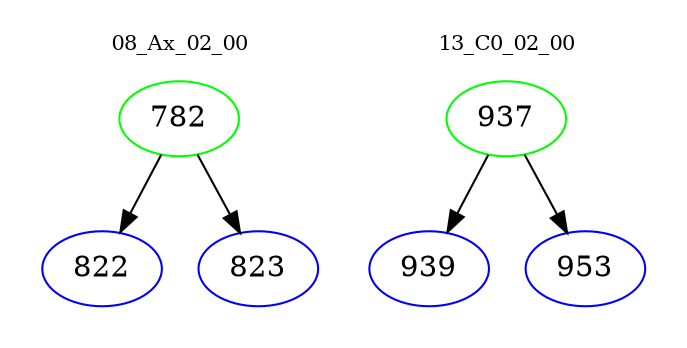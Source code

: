 digraph{
subgraph cluster_0 {
color = white
label = "08_Ax_02_00";
fontsize=10;
T0_782 [label="782", color="green"]
T0_782 -> T0_822 [color="black"]
T0_822 [label="822", color="blue"]
T0_782 -> T0_823 [color="black"]
T0_823 [label="823", color="blue"]
}
subgraph cluster_1 {
color = white
label = "13_C0_02_00";
fontsize=10;
T1_937 [label="937", color="green"]
T1_937 -> T1_939 [color="black"]
T1_939 [label="939", color="blue"]
T1_937 -> T1_953 [color="black"]
T1_953 [label="953", color="blue"]
}
}
